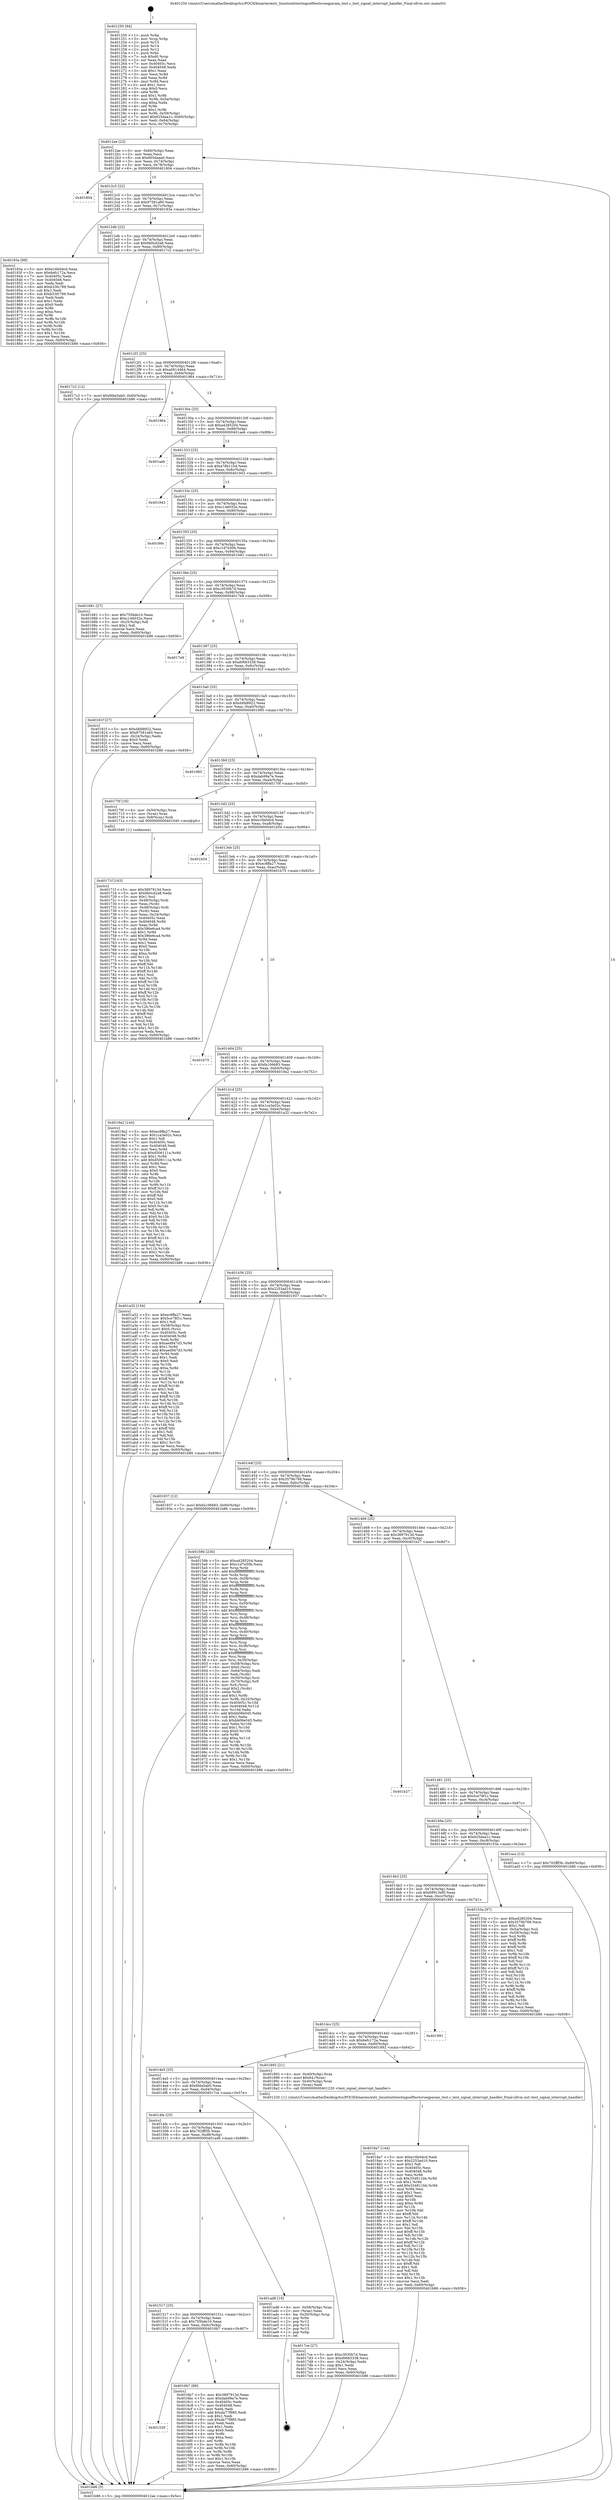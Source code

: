 digraph "0x401250" {
  label = "0x401250 (/mnt/c/Users/mathe/Desktop/tcc/POCII/binaries/extr_linuxtoolstestingselftestsrseqparam_test.c_test_signal_interrupt_handler_Final-ollvm.out::main(0))"
  labelloc = "t"
  node[shape=record]

  Entry [label="",width=0.3,height=0.3,shape=circle,fillcolor=black,style=filled]
  "0x4012ae" [label="{
     0x4012ae [23]\l
     | [instrs]\l
     &nbsp;&nbsp;0x4012ae \<+3\>: mov -0x60(%rbp),%eax\l
     &nbsp;&nbsp;0x4012b1 \<+2\>: mov %eax,%ecx\l
     &nbsp;&nbsp;0x4012b3 \<+6\>: sub $0x805daaa0,%ecx\l
     &nbsp;&nbsp;0x4012b9 \<+3\>: mov %eax,-0x74(%rbp)\l
     &nbsp;&nbsp;0x4012bc \<+3\>: mov %ecx,-0x78(%rbp)\l
     &nbsp;&nbsp;0x4012bf \<+6\>: je 0000000000401804 \<main+0x5b4\>\l
  }"]
  "0x401804" [label="{
     0x401804\l
  }", style=dashed]
  "0x4012c5" [label="{
     0x4012c5 [22]\l
     | [instrs]\l
     &nbsp;&nbsp;0x4012c5 \<+5\>: jmp 00000000004012ca \<main+0x7a\>\l
     &nbsp;&nbsp;0x4012ca \<+3\>: mov -0x74(%rbp),%eax\l
     &nbsp;&nbsp;0x4012cd \<+5\>: sub $0x97581a60,%eax\l
     &nbsp;&nbsp;0x4012d2 \<+3\>: mov %eax,-0x7c(%rbp)\l
     &nbsp;&nbsp;0x4012d5 \<+6\>: je 000000000040183a \<main+0x5ea\>\l
  }"]
  Exit [label="",width=0.3,height=0.3,shape=circle,fillcolor=black,style=filled,peripheries=2]
  "0x40183a" [label="{
     0x40183a [88]\l
     | [instrs]\l
     &nbsp;&nbsp;0x40183a \<+5\>: mov $0xe16b0dcd,%eax\l
     &nbsp;&nbsp;0x40183f \<+5\>: mov $0x6efc172a,%ecx\l
     &nbsp;&nbsp;0x401844 \<+7\>: mov 0x40405c,%edx\l
     &nbsp;&nbsp;0x40184b \<+7\>: mov 0x404048,%esi\l
     &nbsp;&nbsp;0x401852 \<+2\>: mov %edx,%edi\l
     &nbsp;&nbsp;0x401854 \<+6\>: add $0xb33fc789,%edi\l
     &nbsp;&nbsp;0x40185a \<+3\>: sub $0x1,%edi\l
     &nbsp;&nbsp;0x40185d \<+6\>: sub $0xb33fc789,%edi\l
     &nbsp;&nbsp;0x401863 \<+3\>: imul %edi,%edx\l
     &nbsp;&nbsp;0x401866 \<+3\>: and $0x1,%edx\l
     &nbsp;&nbsp;0x401869 \<+3\>: cmp $0x0,%edx\l
     &nbsp;&nbsp;0x40186c \<+4\>: sete %r8b\l
     &nbsp;&nbsp;0x401870 \<+3\>: cmp $0xa,%esi\l
     &nbsp;&nbsp;0x401873 \<+4\>: setl %r9b\l
     &nbsp;&nbsp;0x401877 \<+3\>: mov %r8b,%r10b\l
     &nbsp;&nbsp;0x40187a \<+3\>: and %r9b,%r10b\l
     &nbsp;&nbsp;0x40187d \<+3\>: xor %r9b,%r8b\l
     &nbsp;&nbsp;0x401880 \<+3\>: or %r8b,%r10b\l
     &nbsp;&nbsp;0x401883 \<+4\>: test $0x1,%r10b\l
     &nbsp;&nbsp;0x401887 \<+3\>: cmovne %ecx,%eax\l
     &nbsp;&nbsp;0x40188a \<+3\>: mov %eax,-0x60(%rbp)\l
     &nbsp;&nbsp;0x40188d \<+5\>: jmp 0000000000401b86 \<main+0x936\>\l
  }"]
  "0x4012db" [label="{
     0x4012db [22]\l
     | [instrs]\l
     &nbsp;&nbsp;0x4012db \<+5\>: jmp 00000000004012e0 \<main+0x90\>\l
     &nbsp;&nbsp;0x4012e0 \<+3\>: mov -0x74(%rbp),%eax\l
     &nbsp;&nbsp;0x4012e3 \<+5\>: sub $0x9b0cd2a8,%eax\l
     &nbsp;&nbsp;0x4012e8 \<+3\>: mov %eax,-0x80(%rbp)\l
     &nbsp;&nbsp;0x4012eb \<+6\>: je 00000000004017c2 \<main+0x572\>\l
  }"]
  "0x4018a7" [label="{
     0x4018a7 [144]\l
     | [instrs]\l
     &nbsp;&nbsp;0x4018a7 \<+5\>: mov $0xe16b0dcd,%edi\l
     &nbsp;&nbsp;0x4018ac \<+5\>: mov $0x2253ad10,%ecx\l
     &nbsp;&nbsp;0x4018b1 \<+2\>: mov $0x1,%dl\l
     &nbsp;&nbsp;0x4018b3 \<+7\>: mov 0x40405c,%esi\l
     &nbsp;&nbsp;0x4018ba \<+8\>: mov 0x404048,%r8d\l
     &nbsp;&nbsp;0x4018c2 \<+3\>: mov %esi,%r9d\l
     &nbsp;&nbsp;0x4018c5 \<+7\>: sub $0x334811bb,%r9d\l
     &nbsp;&nbsp;0x4018cc \<+4\>: sub $0x1,%r9d\l
     &nbsp;&nbsp;0x4018d0 \<+7\>: add $0x334811bb,%r9d\l
     &nbsp;&nbsp;0x4018d7 \<+4\>: imul %r9d,%esi\l
     &nbsp;&nbsp;0x4018db \<+3\>: and $0x1,%esi\l
     &nbsp;&nbsp;0x4018de \<+3\>: cmp $0x0,%esi\l
     &nbsp;&nbsp;0x4018e1 \<+4\>: sete %r10b\l
     &nbsp;&nbsp;0x4018e5 \<+4\>: cmp $0xa,%r8d\l
     &nbsp;&nbsp;0x4018e9 \<+4\>: setl %r11b\l
     &nbsp;&nbsp;0x4018ed \<+3\>: mov %r10b,%bl\l
     &nbsp;&nbsp;0x4018f0 \<+3\>: xor $0xff,%bl\l
     &nbsp;&nbsp;0x4018f3 \<+3\>: mov %r11b,%r14b\l
     &nbsp;&nbsp;0x4018f6 \<+4\>: xor $0xff,%r14b\l
     &nbsp;&nbsp;0x4018fa \<+3\>: xor $0x1,%dl\l
     &nbsp;&nbsp;0x4018fd \<+3\>: mov %bl,%r15b\l
     &nbsp;&nbsp;0x401900 \<+4\>: and $0xff,%r15b\l
     &nbsp;&nbsp;0x401904 \<+3\>: and %dl,%r10b\l
     &nbsp;&nbsp;0x401907 \<+3\>: mov %r14b,%r12b\l
     &nbsp;&nbsp;0x40190a \<+4\>: and $0xff,%r12b\l
     &nbsp;&nbsp;0x40190e \<+3\>: and %dl,%r11b\l
     &nbsp;&nbsp;0x401911 \<+3\>: or %r10b,%r15b\l
     &nbsp;&nbsp;0x401914 \<+3\>: or %r11b,%r12b\l
     &nbsp;&nbsp;0x401917 \<+3\>: xor %r12b,%r15b\l
     &nbsp;&nbsp;0x40191a \<+3\>: or %r14b,%bl\l
     &nbsp;&nbsp;0x40191d \<+3\>: xor $0xff,%bl\l
     &nbsp;&nbsp;0x401920 \<+3\>: or $0x1,%dl\l
     &nbsp;&nbsp;0x401923 \<+2\>: and %dl,%bl\l
     &nbsp;&nbsp;0x401925 \<+3\>: or %bl,%r15b\l
     &nbsp;&nbsp;0x401928 \<+4\>: test $0x1,%r15b\l
     &nbsp;&nbsp;0x40192c \<+3\>: cmovne %ecx,%edi\l
     &nbsp;&nbsp;0x40192f \<+3\>: mov %edi,-0x60(%rbp)\l
     &nbsp;&nbsp;0x401932 \<+5\>: jmp 0000000000401b86 \<main+0x936\>\l
  }"]
  "0x4017c2" [label="{
     0x4017c2 [12]\l
     | [instrs]\l
     &nbsp;&nbsp;0x4017c2 \<+7\>: movl $0x6fda5ab0,-0x60(%rbp)\l
     &nbsp;&nbsp;0x4017c9 \<+5\>: jmp 0000000000401b86 \<main+0x936\>\l
  }"]
  "0x4012f1" [label="{
     0x4012f1 [25]\l
     | [instrs]\l
     &nbsp;&nbsp;0x4012f1 \<+5\>: jmp 00000000004012f6 \<main+0xa6\>\l
     &nbsp;&nbsp;0x4012f6 \<+3\>: mov -0x74(%rbp),%eax\l
     &nbsp;&nbsp;0x4012f9 \<+5\>: sub $0xa0614464,%eax\l
     &nbsp;&nbsp;0x4012fe \<+6\>: mov %eax,-0x84(%rbp)\l
     &nbsp;&nbsp;0x401304 \<+6\>: je 0000000000401964 \<main+0x714\>\l
  }"]
  "0x40171f" [label="{
     0x40171f [163]\l
     | [instrs]\l
     &nbsp;&nbsp;0x40171f \<+5\>: mov $0x3897913d,%ecx\l
     &nbsp;&nbsp;0x401724 \<+5\>: mov $0x9b0cd2a8,%edx\l
     &nbsp;&nbsp;0x401729 \<+3\>: mov $0x1,%sil\l
     &nbsp;&nbsp;0x40172c \<+4\>: mov -0x48(%rbp),%rdi\l
     &nbsp;&nbsp;0x401730 \<+2\>: mov %eax,(%rdi)\l
     &nbsp;&nbsp;0x401732 \<+4\>: mov -0x48(%rbp),%rdi\l
     &nbsp;&nbsp;0x401736 \<+2\>: mov (%rdi),%eax\l
     &nbsp;&nbsp;0x401738 \<+3\>: mov %eax,-0x24(%rbp)\l
     &nbsp;&nbsp;0x40173b \<+7\>: mov 0x40405c,%eax\l
     &nbsp;&nbsp;0x401742 \<+8\>: mov 0x404048,%r8d\l
     &nbsp;&nbsp;0x40174a \<+3\>: mov %eax,%r9d\l
     &nbsp;&nbsp;0x40174d \<+7\>: sub $0x386e6ca4,%r9d\l
     &nbsp;&nbsp;0x401754 \<+4\>: sub $0x1,%r9d\l
     &nbsp;&nbsp;0x401758 \<+7\>: add $0x386e6ca4,%r9d\l
     &nbsp;&nbsp;0x40175f \<+4\>: imul %r9d,%eax\l
     &nbsp;&nbsp;0x401763 \<+3\>: and $0x1,%eax\l
     &nbsp;&nbsp;0x401766 \<+3\>: cmp $0x0,%eax\l
     &nbsp;&nbsp;0x401769 \<+4\>: sete %r10b\l
     &nbsp;&nbsp;0x40176d \<+4\>: cmp $0xa,%r8d\l
     &nbsp;&nbsp;0x401771 \<+4\>: setl %r11b\l
     &nbsp;&nbsp;0x401775 \<+3\>: mov %r10b,%bl\l
     &nbsp;&nbsp;0x401778 \<+3\>: xor $0xff,%bl\l
     &nbsp;&nbsp;0x40177b \<+3\>: mov %r11b,%r14b\l
     &nbsp;&nbsp;0x40177e \<+4\>: xor $0xff,%r14b\l
     &nbsp;&nbsp;0x401782 \<+4\>: xor $0x1,%sil\l
     &nbsp;&nbsp;0x401786 \<+3\>: mov %bl,%r15b\l
     &nbsp;&nbsp;0x401789 \<+4\>: and $0xff,%r15b\l
     &nbsp;&nbsp;0x40178d \<+3\>: and %sil,%r10b\l
     &nbsp;&nbsp;0x401790 \<+3\>: mov %r14b,%r12b\l
     &nbsp;&nbsp;0x401793 \<+4\>: and $0xff,%r12b\l
     &nbsp;&nbsp;0x401797 \<+3\>: and %sil,%r11b\l
     &nbsp;&nbsp;0x40179a \<+3\>: or %r10b,%r15b\l
     &nbsp;&nbsp;0x40179d \<+3\>: or %r11b,%r12b\l
     &nbsp;&nbsp;0x4017a0 \<+3\>: xor %r12b,%r15b\l
     &nbsp;&nbsp;0x4017a3 \<+3\>: or %r14b,%bl\l
     &nbsp;&nbsp;0x4017a6 \<+3\>: xor $0xff,%bl\l
     &nbsp;&nbsp;0x4017a9 \<+4\>: or $0x1,%sil\l
     &nbsp;&nbsp;0x4017ad \<+3\>: and %sil,%bl\l
     &nbsp;&nbsp;0x4017b0 \<+3\>: or %bl,%r15b\l
     &nbsp;&nbsp;0x4017b3 \<+4\>: test $0x1,%r15b\l
     &nbsp;&nbsp;0x4017b7 \<+3\>: cmovne %edx,%ecx\l
     &nbsp;&nbsp;0x4017ba \<+3\>: mov %ecx,-0x60(%rbp)\l
     &nbsp;&nbsp;0x4017bd \<+5\>: jmp 0000000000401b86 \<main+0x936\>\l
  }"]
  "0x401964" [label="{
     0x401964\l
  }", style=dashed]
  "0x40130a" [label="{
     0x40130a [25]\l
     | [instrs]\l
     &nbsp;&nbsp;0x40130a \<+5\>: jmp 000000000040130f \<main+0xbf\>\l
     &nbsp;&nbsp;0x40130f \<+3\>: mov -0x74(%rbp),%eax\l
     &nbsp;&nbsp;0x401312 \<+5\>: sub $0xa4285204,%eax\l
     &nbsp;&nbsp;0x401317 \<+6\>: mov %eax,-0x88(%rbp)\l
     &nbsp;&nbsp;0x40131d \<+6\>: je 0000000000401aeb \<main+0x89b\>\l
  }"]
  "0x401530" [label="{
     0x401530\l
  }", style=dashed]
  "0x401aeb" [label="{
     0x401aeb\l
  }", style=dashed]
  "0x401323" [label="{
     0x401323 [25]\l
     | [instrs]\l
     &nbsp;&nbsp;0x401323 \<+5\>: jmp 0000000000401328 \<main+0xd8\>\l
     &nbsp;&nbsp;0x401328 \<+3\>: mov -0x74(%rbp),%eax\l
     &nbsp;&nbsp;0x40132b \<+5\>: sub $0xa78b11b4,%eax\l
     &nbsp;&nbsp;0x401330 \<+6\>: mov %eax,-0x8c(%rbp)\l
     &nbsp;&nbsp;0x401336 \<+6\>: je 0000000000401943 \<main+0x6f3\>\l
  }"]
  "0x4016b7" [label="{
     0x4016b7 [88]\l
     | [instrs]\l
     &nbsp;&nbsp;0x4016b7 \<+5\>: mov $0x3897913d,%eax\l
     &nbsp;&nbsp;0x4016bc \<+5\>: mov $0xdab99a7e,%ecx\l
     &nbsp;&nbsp;0x4016c1 \<+7\>: mov 0x40405c,%edx\l
     &nbsp;&nbsp;0x4016c8 \<+7\>: mov 0x404048,%esi\l
     &nbsp;&nbsp;0x4016cf \<+2\>: mov %edx,%edi\l
     &nbsp;&nbsp;0x4016d1 \<+6\>: add $0xda77f985,%edi\l
     &nbsp;&nbsp;0x4016d7 \<+3\>: sub $0x1,%edi\l
     &nbsp;&nbsp;0x4016da \<+6\>: sub $0xda77f985,%edi\l
     &nbsp;&nbsp;0x4016e0 \<+3\>: imul %edi,%edx\l
     &nbsp;&nbsp;0x4016e3 \<+3\>: and $0x1,%edx\l
     &nbsp;&nbsp;0x4016e6 \<+3\>: cmp $0x0,%edx\l
     &nbsp;&nbsp;0x4016e9 \<+4\>: sete %r8b\l
     &nbsp;&nbsp;0x4016ed \<+3\>: cmp $0xa,%esi\l
     &nbsp;&nbsp;0x4016f0 \<+4\>: setl %r9b\l
     &nbsp;&nbsp;0x4016f4 \<+3\>: mov %r8b,%r10b\l
     &nbsp;&nbsp;0x4016f7 \<+3\>: and %r9b,%r10b\l
     &nbsp;&nbsp;0x4016fa \<+3\>: xor %r9b,%r8b\l
     &nbsp;&nbsp;0x4016fd \<+3\>: or %r8b,%r10b\l
     &nbsp;&nbsp;0x401700 \<+4\>: test $0x1,%r10b\l
     &nbsp;&nbsp;0x401704 \<+3\>: cmovne %ecx,%eax\l
     &nbsp;&nbsp;0x401707 \<+3\>: mov %eax,-0x60(%rbp)\l
     &nbsp;&nbsp;0x40170a \<+5\>: jmp 0000000000401b86 \<main+0x936\>\l
  }"]
  "0x401943" [label="{
     0x401943\l
  }", style=dashed]
  "0x40133c" [label="{
     0x40133c [25]\l
     | [instrs]\l
     &nbsp;&nbsp;0x40133c \<+5\>: jmp 0000000000401341 \<main+0xf1\>\l
     &nbsp;&nbsp;0x401341 \<+3\>: mov -0x74(%rbp),%eax\l
     &nbsp;&nbsp;0x401344 \<+5\>: sub $0xc146032e,%eax\l
     &nbsp;&nbsp;0x401349 \<+6\>: mov %eax,-0x90(%rbp)\l
     &nbsp;&nbsp;0x40134f \<+6\>: je 000000000040169c \<main+0x44c\>\l
  }"]
  "0x401517" [label="{
     0x401517 [25]\l
     | [instrs]\l
     &nbsp;&nbsp;0x401517 \<+5\>: jmp 000000000040151c \<main+0x2cc\>\l
     &nbsp;&nbsp;0x40151c \<+3\>: mov -0x74(%rbp),%eax\l
     &nbsp;&nbsp;0x40151f \<+5\>: sub $0x755bde10,%eax\l
     &nbsp;&nbsp;0x401524 \<+6\>: mov %eax,-0xdc(%rbp)\l
     &nbsp;&nbsp;0x40152a \<+6\>: je 00000000004016b7 \<main+0x467\>\l
  }"]
  "0x40169c" [label="{
     0x40169c\l
  }", style=dashed]
  "0x401355" [label="{
     0x401355 [25]\l
     | [instrs]\l
     &nbsp;&nbsp;0x401355 \<+5\>: jmp 000000000040135a \<main+0x10a\>\l
     &nbsp;&nbsp;0x40135a \<+3\>: mov -0x74(%rbp),%eax\l
     &nbsp;&nbsp;0x40135d \<+5\>: sub $0xc1d7e50b,%eax\l
     &nbsp;&nbsp;0x401362 \<+6\>: mov %eax,-0x94(%rbp)\l
     &nbsp;&nbsp;0x401368 \<+6\>: je 0000000000401681 \<main+0x431\>\l
  }"]
  "0x401ad8" [label="{
     0x401ad8 [19]\l
     | [instrs]\l
     &nbsp;&nbsp;0x401ad8 \<+4\>: mov -0x58(%rbp),%rax\l
     &nbsp;&nbsp;0x401adc \<+2\>: mov (%rax),%eax\l
     &nbsp;&nbsp;0x401ade \<+4\>: lea -0x20(%rbp),%rsp\l
     &nbsp;&nbsp;0x401ae2 \<+1\>: pop %rbx\l
     &nbsp;&nbsp;0x401ae3 \<+2\>: pop %r12\l
     &nbsp;&nbsp;0x401ae5 \<+2\>: pop %r14\l
     &nbsp;&nbsp;0x401ae7 \<+2\>: pop %r15\l
     &nbsp;&nbsp;0x401ae9 \<+1\>: pop %rbp\l
     &nbsp;&nbsp;0x401aea \<+1\>: ret\l
  }"]
  "0x401681" [label="{
     0x401681 [27]\l
     | [instrs]\l
     &nbsp;&nbsp;0x401681 \<+5\>: mov $0x755bde10,%eax\l
     &nbsp;&nbsp;0x401686 \<+5\>: mov $0xc146032e,%ecx\l
     &nbsp;&nbsp;0x40168b \<+3\>: mov -0x25(%rbp),%dl\l
     &nbsp;&nbsp;0x40168e \<+3\>: test $0x1,%dl\l
     &nbsp;&nbsp;0x401691 \<+3\>: cmovne %ecx,%eax\l
     &nbsp;&nbsp;0x401694 \<+3\>: mov %eax,-0x60(%rbp)\l
     &nbsp;&nbsp;0x401697 \<+5\>: jmp 0000000000401b86 \<main+0x936\>\l
  }"]
  "0x40136e" [label="{
     0x40136e [25]\l
     | [instrs]\l
     &nbsp;&nbsp;0x40136e \<+5\>: jmp 0000000000401373 \<main+0x123\>\l
     &nbsp;&nbsp;0x401373 \<+3\>: mov -0x74(%rbp),%eax\l
     &nbsp;&nbsp;0x401376 \<+5\>: sub $0xc3030b7d,%eax\l
     &nbsp;&nbsp;0x40137b \<+6\>: mov %eax,-0x98(%rbp)\l
     &nbsp;&nbsp;0x401381 \<+6\>: je 00000000004017e9 \<main+0x599\>\l
  }"]
  "0x4014fe" [label="{
     0x4014fe [25]\l
     | [instrs]\l
     &nbsp;&nbsp;0x4014fe \<+5\>: jmp 0000000000401503 \<main+0x2b3\>\l
     &nbsp;&nbsp;0x401503 \<+3\>: mov -0x74(%rbp),%eax\l
     &nbsp;&nbsp;0x401506 \<+5\>: sub $0x702fff3b,%eax\l
     &nbsp;&nbsp;0x40150b \<+6\>: mov %eax,-0xd8(%rbp)\l
     &nbsp;&nbsp;0x401511 \<+6\>: je 0000000000401ad8 \<main+0x888\>\l
  }"]
  "0x4017e9" [label="{
     0x4017e9\l
  }", style=dashed]
  "0x401387" [label="{
     0x401387 [25]\l
     | [instrs]\l
     &nbsp;&nbsp;0x401387 \<+5\>: jmp 000000000040138c \<main+0x13c\>\l
     &nbsp;&nbsp;0x40138c \<+3\>: mov -0x74(%rbp),%eax\l
     &nbsp;&nbsp;0x40138f \<+5\>: sub $0xd0683338,%eax\l
     &nbsp;&nbsp;0x401394 \<+6\>: mov %eax,-0x9c(%rbp)\l
     &nbsp;&nbsp;0x40139a \<+6\>: je 000000000040181f \<main+0x5cf\>\l
  }"]
  "0x4017ce" [label="{
     0x4017ce [27]\l
     | [instrs]\l
     &nbsp;&nbsp;0x4017ce \<+5\>: mov $0xc3030b7d,%eax\l
     &nbsp;&nbsp;0x4017d3 \<+5\>: mov $0xd0683338,%ecx\l
     &nbsp;&nbsp;0x4017d8 \<+3\>: mov -0x24(%rbp),%edx\l
     &nbsp;&nbsp;0x4017db \<+3\>: cmp $0x1,%edx\l
     &nbsp;&nbsp;0x4017de \<+3\>: cmovl %ecx,%eax\l
     &nbsp;&nbsp;0x4017e1 \<+3\>: mov %eax,-0x60(%rbp)\l
     &nbsp;&nbsp;0x4017e4 \<+5\>: jmp 0000000000401b86 \<main+0x936\>\l
  }"]
  "0x40181f" [label="{
     0x40181f [27]\l
     | [instrs]\l
     &nbsp;&nbsp;0x40181f \<+5\>: mov $0xd4fd8922,%eax\l
     &nbsp;&nbsp;0x401824 \<+5\>: mov $0x97581a60,%ecx\l
     &nbsp;&nbsp;0x401829 \<+3\>: mov -0x24(%rbp),%edx\l
     &nbsp;&nbsp;0x40182c \<+3\>: cmp $0x0,%edx\l
     &nbsp;&nbsp;0x40182f \<+3\>: cmove %ecx,%eax\l
     &nbsp;&nbsp;0x401832 \<+3\>: mov %eax,-0x60(%rbp)\l
     &nbsp;&nbsp;0x401835 \<+5\>: jmp 0000000000401b86 \<main+0x936\>\l
  }"]
  "0x4013a0" [label="{
     0x4013a0 [25]\l
     | [instrs]\l
     &nbsp;&nbsp;0x4013a0 \<+5\>: jmp 00000000004013a5 \<main+0x155\>\l
     &nbsp;&nbsp;0x4013a5 \<+3\>: mov -0x74(%rbp),%eax\l
     &nbsp;&nbsp;0x4013a8 \<+5\>: sub $0xd4fd8922,%eax\l
     &nbsp;&nbsp;0x4013ad \<+6\>: mov %eax,-0xa0(%rbp)\l
     &nbsp;&nbsp;0x4013b3 \<+6\>: je 0000000000401985 \<main+0x735\>\l
  }"]
  "0x4014e5" [label="{
     0x4014e5 [25]\l
     | [instrs]\l
     &nbsp;&nbsp;0x4014e5 \<+5\>: jmp 00000000004014ea \<main+0x29a\>\l
     &nbsp;&nbsp;0x4014ea \<+3\>: mov -0x74(%rbp),%eax\l
     &nbsp;&nbsp;0x4014ed \<+5\>: sub $0x6fda5ab0,%eax\l
     &nbsp;&nbsp;0x4014f2 \<+6\>: mov %eax,-0xd4(%rbp)\l
     &nbsp;&nbsp;0x4014f8 \<+6\>: je 00000000004017ce \<main+0x57e\>\l
  }"]
  "0x401985" [label="{
     0x401985\l
  }", style=dashed]
  "0x4013b9" [label="{
     0x4013b9 [25]\l
     | [instrs]\l
     &nbsp;&nbsp;0x4013b9 \<+5\>: jmp 00000000004013be \<main+0x16e\>\l
     &nbsp;&nbsp;0x4013be \<+3\>: mov -0x74(%rbp),%eax\l
     &nbsp;&nbsp;0x4013c1 \<+5\>: sub $0xdab99a7e,%eax\l
     &nbsp;&nbsp;0x4013c6 \<+6\>: mov %eax,-0xa4(%rbp)\l
     &nbsp;&nbsp;0x4013cc \<+6\>: je 000000000040170f \<main+0x4bf\>\l
  }"]
  "0x401892" [label="{
     0x401892 [21]\l
     | [instrs]\l
     &nbsp;&nbsp;0x401892 \<+4\>: mov -0x40(%rbp),%rax\l
     &nbsp;&nbsp;0x401896 \<+6\>: movl $0x64,(%rax)\l
     &nbsp;&nbsp;0x40189c \<+4\>: mov -0x40(%rbp),%rax\l
     &nbsp;&nbsp;0x4018a0 \<+2\>: mov (%rax),%edi\l
     &nbsp;&nbsp;0x4018a2 \<+5\>: call 0000000000401220 \<test_signal_interrupt_handler\>\l
     | [calls]\l
     &nbsp;&nbsp;0x401220 \{1\} (/mnt/c/Users/mathe/Desktop/tcc/POCII/binaries/extr_linuxtoolstestingselftestsrseqparam_test.c_test_signal_interrupt_handler_Final-ollvm.out::test_signal_interrupt_handler)\l
  }"]
  "0x40170f" [label="{
     0x40170f [16]\l
     | [instrs]\l
     &nbsp;&nbsp;0x40170f \<+4\>: mov -0x50(%rbp),%rax\l
     &nbsp;&nbsp;0x401713 \<+3\>: mov (%rax),%rax\l
     &nbsp;&nbsp;0x401716 \<+4\>: mov 0x8(%rax),%rdi\l
     &nbsp;&nbsp;0x40171a \<+5\>: call 0000000000401040 \<atoi@plt\>\l
     | [calls]\l
     &nbsp;&nbsp;0x401040 \{1\} (unknown)\l
  }"]
  "0x4013d2" [label="{
     0x4013d2 [25]\l
     | [instrs]\l
     &nbsp;&nbsp;0x4013d2 \<+5\>: jmp 00000000004013d7 \<main+0x187\>\l
     &nbsp;&nbsp;0x4013d7 \<+3\>: mov -0x74(%rbp),%eax\l
     &nbsp;&nbsp;0x4013da \<+5\>: sub $0xe16b0dcd,%eax\l
     &nbsp;&nbsp;0x4013df \<+6\>: mov %eax,-0xa8(%rbp)\l
     &nbsp;&nbsp;0x4013e5 \<+6\>: je 0000000000401b54 \<main+0x904\>\l
  }"]
  "0x4014cc" [label="{
     0x4014cc [25]\l
     | [instrs]\l
     &nbsp;&nbsp;0x4014cc \<+5\>: jmp 00000000004014d1 \<main+0x281\>\l
     &nbsp;&nbsp;0x4014d1 \<+3\>: mov -0x74(%rbp),%eax\l
     &nbsp;&nbsp;0x4014d4 \<+5\>: sub $0x6efc172a,%eax\l
     &nbsp;&nbsp;0x4014d9 \<+6\>: mov %eax,-0xd0(%rbp)\l
     &nbsp;&nbsp;0x4014df \<+6\>: je 0000000000401892 \<main+0x642\>\l
  }"]
  "0x401b54" [label="{
     0x401b54\l
  }", style=dashed]
  "0x4013eb" [label="{
     0x4013eb [25]\l
     | [instrs]\l
     &nbsp;&nbsp;0x4013eb \<+5\>: jmp 00000000004013f0 \<main+0x1a0\>\l
     &nbsp;&nbsp;0x4013f0 \<+3\>: mov -0x74(%rbp),%eax\l
     &nbsp;&nbsp;0x4013f3 \<+5\>: sub $0xec8ffa27,%eax\l
     &nbsp;&nbsp;0x4013f8 \<+6\>: mov %eax,-0xac(%rbp)\l
     &nbsp;&nbsp;0x4013fe \<+6\>: je 0000000000401b75 \<main+0x925\>\l
  }"]
  "0x401991" [label="{
     0x401991\l
  }", style=dashed]
  "0x401b75" [label="{
     0x401b75\l
  }", style=dashed]
  "0x401404" [label="{
     0x401404 [25]\l
     | [instrs]\l
     &nbsp;&nbsp;0x401404 \<+5\>: jmp 0000000000401409 \<main+0x1b9\>\l
     &nbsp;&nbsp;0x401409 \<+3\>: mov -0x74(%rbp),%eax\l
     &nbsp;&nbsp;0x40140c \<+5\>: sub $0xfa106683,%eax\l
     &nbsp;&nbsp;0x401411 \<+6\>: mov %eax,-0xb0(%rbp)\l
     &nbsp;&nbsp;0x401417 \<+6\>: je 00000000004019a2 \<main+0x752\>\l
  }"]
  "0x401250" [label="{
     0x401250 [94]\l
     | [instrs]\l
     &nbsp;&nbsp;0x401250 \<+1\>: push %rbp\l
     &nbsp;&nbsp;0x401251 \<+3\>: mov %rsp,%rbp\l
     &nbsp;&nbsp;0x401254 \<+2\>: push %r15\l
     &nbsp;&nbsp;0x401256 \<+2\>: push %r14\l
     &nbsp;&nbsp;0x401258 \<+2\>: push %r12\l
     &nbsp;&nbsp;0x40125a \<+1\>: push %rbx\l
     &nbsp;&nbsp;0x40125b \<+7\>: sub $0xd0,%rsp\l
     &nbsp;&nbsp;0x401262 \<+2\>: xor %eax,%eax\l
     &nbsp;&nbsp;0x401264 \<+7\>: mov 0x40405c,%ecx\l
     &nbsp;&nbsp;0x40126b \<+7\>: mov 0x404048,%edx\l
     &nbsp;&nbsp;0x401272 \<+3\>: sub $0x1,%eax\l
     &nbsp;&nbsp;0x401275 \<+3\>: mov %ecx,%r8d\l
     &nbsp;&nbsp;0x401278 \<+3\>: add %eax,%r8d\l
     &nbsp;&nbsp;0x40127b \<+4\>: imul %r8d,%ecx\l
     &nbsp;&nbsp;0x40127f \<+3\>: and $0x1,%ecx\l
     &nbsp;&nbsp;0x401282 \<+3\>: cmp $0x0,%ecx\l
     &nbsp;&nbsp;0x401285 \<+4\>: sete %r9b\l
     &nbsp;&nbsp;0x401289 \<+4\>: and $0x1,%r9b\l
     &nbsp;&nbsp;0x40128d \<+4\>: mov %r9b,-0x5a(%rbp)\l
     &nbsp;&nbsp;0x401291 \<+3\>: cmp $0xa,%edx\l
     &nbsp;&nbsp;0x401294 \<+4\>: setl %r9b\l
     &nbsp;&nbsp;0x401298 \<+4\>: and $0x1,%r9b\l
     &nbsp;&nbsp;0x40129c \<+4\>: mov %r9b,-0x59(%rbp)\l
     &nbsp;&nbsp;0x4012a0 \<+7\>: movl $0x625daa1c,-0x60(%rbp)\l
     &nbsp;&nbsp;0x4012a7 \<+3\>: mov %edi,-0x64(%rbp)\l
     &nbsp;&nbsp;0x4012aa \<+4\>: mov %rsi,-0x70(%rbp)\l
  }"]
  "0x4019a2" [label="{
     0x4019a2 [144]\l
     | [instrs]\l
     &nbsp;&nbsp;0x4019a2 \<+5\>: mov $0xec8ffa27,%eax\l
     &nbsp;&nbsp;0x4019a7 \<+5\>: mov $0x1ca3e02c,%ecx\l
     &nbsp;&nbsp;0x4019ac \<+2\>: mov $0x1,%dl\l
     &nbsp;&nbsp;0x4019ae \<+7\>: mov 0x40405c,%esi\l
     &nbsp;&nbsp;0x4019b5 \<+7\>: mov 0x404048,%edi\l
     &nbsp;&nbsp;0x4019bc \<+3\>: mov %esi,%r8d\l
     &nbsp;&nbsp;0x4019bf \<+7\>: sub $0xd506111a,%r8d\l
     &nbsp;&nbsp;0x4019c6 \<+4\>: sub $0x1,%r8d\l
     &nbsp;&nbsp;0x4019ca \<+7\>: add $0xd506111a,%r8d\l
     &nbsp;&nbsp;0x4019d1 \<+4\>: imul %r8d,%esi\l
     &nbsp;&nbsp;0x4019d5 \<+3\>: and $0x1,%esi\l
     &nbsp;&nbsp;0x4019d8 \<+3\>: cmp $0x0,%esi\l
     &nbsp;&nbsp;0x4019db \<+4\>: sete %r9b\l
     &nbsp;&nbsp;0x4019df \<+3\>: cmp $0xa,%edi\l
     &nbsp;&nbsp;0x4019e2 \<+4\>: setl %r10b\l
     &nbsp;&nbsp;0x4019e6 \<+3\>: mov %r9b,%r11b\l
     &nbsp;&nbsp;0x4019e9 \<+4\>: xor $0xff,%r11b\l
     &nbsp;&nbsp;0x4019ed \<+3\>: mov %r10b,%bl\l
     &nbsp;&nbsp;0x4019f0 \<+3\>: xor $0xff,%bl\l
     &nbsp;&nbsp;0x4019f3 \<+3\>: xor $0x0,%dl\l
     &nbsp;&nbsp;0x4019f6 \<+3\>: mov %r11b,%r14b\l
     &nbsp;&nbsp;0x4019f9 \<+4\>: and $0x0,%r14b\l
     &nbsp;&nbsp;0x4019fd \<+3\>: and %dl,%r9b\l
     &nbsp;&nbsp;0x401a00 \<+3\>: mov %bl,%r15b\l
     &nbsp;&nbsp;0x401a03 \<+4\>: and $0x0,%r15b\l
     &nbsp;&nbsp;0x401a07 \<+3\>: and %dl,%r10b\l
     &nbsp;&nbsp;0x401a0a \<+3\>: or %r9b,%r14b\l
     &nbsp;&nbsp;0x401a0d \<+3\>: or %r10b,%r15b\l
     &nbsp;&nbsp;0x401a10 \<+3\>: xor %r15b,%r14b\l
     &nbsp;&nbsp;0x401a13 \<+3\>: or %bl,%r11b\l
     &nbsp;&nbsp;0x401a16 \<+4\>: xor $0xff,%r11b\l
     &nbsp;&nbsp;0x401a1a \<+3\>: or $0x0,%dl\l
     &nbsp;&nbsp;0x401a1d \<+3\>: and %dl,%r11b\l
     &nbsp;&nbsp;0x401a20 \<+3\>: or %r11b,%r14b\l
     &nbsp;&nbsp;0x401a23 \<+4\>: test $0x1,%r14b\l
     &nbsp;&nbsp;0x401a27 \<+3\>: cmovne %ecx,%eax\l
     &nbsp;&nbsp;0x401a2a \<+3\>: mov %eax,-0x60(%rbp)\l
     &nbsp;&nbsp;0x401a2d \<+5\>: jmp 0000000000401b86 \<main+0x936\>\l
  }"]
  "0x40141d" [label="{
     0x40141d [25]\l
     | [instrs]\l
     &nbsp;&nbsp;0x40141d \<+5\>: jmp 0000000000401422 \<main+0x1d2\>\l
     &nbsp;&nbsp;0x401422 \<+3\>: mov -0x74(%rbp),%eax\l
     &nbsp;&nbsp;0x401425 \<+5\>: sub $0x1ca3e02c,%eax\l
     &nbsp;&nbsp;0x40142a \<+6\>: mov %eax,-0xb4(%rbp)\l
     &nbsp;&nbsp;0x401430 \<+6\>: je 0000000000401a32 \<main+0x7e2\>\l
  }"]
  "0x401b86" [label="{
     0x401b86 [5]\l
     | [instrs]\l
     &nbsp;&nbsp;0x401b86 \<+5\>: jmp 00000000004012ae \<main+0x5e\>\l
  }"]
  "0x401a32" [label="{
     0x401a32 [154]\l
     | [instrs]\l
     &nbsp;&nbsp;0x401a32 \<+5\>: mov $0xec8ffa27,%eax\l
     &nbsp;&nbsp;0x401a37 \<+5\>: mov $0x5ce78f1c,%ecx\l
     &nbsp;&nbsp;0x401a3c \<+2\>: mov $0x1,%dl\l
     &nbsp;&nbsp;0x401a3e \<+4\>: mov -0x58(%rbp),%rsi\l
     &nbsp;&nbsp;0x401a42 \<+6\>: movl $0x0,(%rsi)\l
     &nbsp;&nbsp;0x401a48 \<+7\>: mov 0x40405c,%edi\l
     &nbsp;&nbsp;0x401a4f \<+8\>: mov 0x404048,%r8d\l
     &nbsp;&nbsp;0x401a57 \<+3\>: mov %edi,%r9d\l
     &nbsp;&nbsp;0x401a5a \<+7\>: sub $0xaed947d3,%r9d\l
     &nbsp;&nbsp;0x401a61 \<+4\>: sub $0x1,%r9d\l
     &nbsp;&nbsp;0x401a65 \<+7\>: add $0xaed947d3,%r9d\l
     &nbsp;&nbsp;0x401a6c \<+4\>: imul %r9d,%edi\l
     &nbsp;&nbsp;0x401a70 \<+3\>: and $0x1,%edi\l
     &nbsp;&nbsp;0x401a73 \<+3\>: cmp $0x0,%edi\l
     &nbsp;&nbsp;0x401a76 \<+4\>: sete %r10b\l
     &nbsp;&nbsp;0x401a7a \<+4\>: cmp $0xa,%r8d\l
     &nbsp;&nbsp;0x401a7e \<+4\>: setl %r11b\l
     &nbsp;&nbsp;0x401a82 \<+3\>: mov %r10b,%bl\l
     &nbsp;&nbsp;0x401a85 \<+3\>: xor $0xff,%bl\l
     &nbsp;&nbsp;0x401a88 \<+3\>: mov %r11b,%r14b\l
     &nbsp;&nbsp;0x401a8b \<+4\>: xor $0xff,%r14b\l
     &nbsp;&nbsp;0x401a8f \<+3\>: xor $0x1,%dl\l
     &nbsp;&nbsp;0x401a92 \<+3\>: mov %bl,%r15b\l
     &nbsp;&nbsp;0x401a95 \<+4\>: and $0xff,%r15b\l
     &nbsp;&nbsp;0x401a99 \<+3\>: and %dl,%r10b\l
     &nbsp;&nbsp;0x401a9c \<+3\>: mov %r14b,%r12b\l
     &nbsp;&nbsp;0x401a9f \<+4\>: and $0xff,%r12b\l
     &nbsp;&nbsp;0x401aa3 \<+3\>: and %dl,%r11b\l
     &nbsp;&nbsp;0x401aa6 \<+3\>: or %r10b,%r15b\l
     &nbsp;&nbsp;0x401aa9 \<+3\>: or %r11b,%r12b\l
     &nbsp;&nbsp;0x401aac \<+3\>: xor %r12b,%r15b\l
     &nbsp;&nbsp;0x401aaf \<+3\>: or %r14b,%bl\l
     &nbsp;&nbsp;0x401ab2 \<+3\>: xor $0xff,%bl\l
     &nbsp;&nbsp;0x401ab5 \<+3\>: or $0x1,%dl\l
     &nbsp;&nbsp;0x401ab8 \<+2\>: and %dl,%bl\l
     &nbsp;&nbsp;0x401aba \<+3\>: or %bl,%r15b\l
     &nbsp;&nbsp;0x401abd \<+4\>: test $0x1,%r15b\l
     &nbsp;&nbsp;0x401ac1 \<+3\>: cmovne %ecx,%eax\l
     &nbsp;&nbsp;0x401ac4 \<+3\>: mov %eax,-0x60(%rbp)\l
     &nbsp;&nbsp;0x401ac7 \<+5\>: jmp 0000000000401b86 \<main+0x936\>\l
  }"]
  "0x401436" [label="{
     0x401436 [25]\l
     | [instrs]\l
     &nbsp;&nbsp;0x401436 \<+5\>: jmp 000000000040143b \<main+0x1eb\>\l
     &nbsp;&nbsp;0x40143b \<+3\>: mov -0x74(%rbp),%eax\l
     &nbsp;&nbsp;0x40143e \<+5\>: sub $0x2253ad10,%eax\l
     &nbsp;&nbsp;0x401443 \<+6\>: mov %eax,-0xb8(%rbp)\l
     &nbsp;&nbsp;0x401449 \<+6\>: je 0000000000401937 \<main+0x6e7\>\l
  }"]
  "0x4014b3" [label="{
     0x4014b3 [25]\l
     | [instrs]\l
     &nbsp;&nbsp;0x4014b3 \<+5\>: jmp 00000000004014b8 \<main+0x268\>\l
     &nbsp;&nbsp;0x4014b8 \<+3\>: mov -0x74(%rbp),%eax\l
     &nbsp;&nbsp;0x4014bb \<+5\>: sub $0x68913ef0,%eax\l
     &nbsp;&nbsp;0x4014c0 \<+6\>: mov %eax,-0xcc(%rbp)\l
     &nbsp;&nbsp;0x4014c6 \<+6\>: je 0000000000401991 \<main+0x741\>\l
  }"]
  "0x401937" [label="{
     0x401937 [12]\l
     | [instrs]\l
     &nbsp;&nbsp;0x401937 \<+7\>: movl $0xfa106683,-0x60(%rbp)\l
     &nbsp;&nbsp;0x40193e \<+5\>: jmp 0000000000401b86 \<main+0x936\>\l
  }"]
  "0x40144f" [label="{
     0x40144f [25]\l
     | [instrs]\l
     &nbsp;&nbsp;0x40144f \<+5\>: jmp 0000000000401454 \<main+0x204\>\l
     &nbsp;&nbsp;0x401454 \<+3\>: mov -0x74(%rbp),%eax\l
     &nbsp;&nbsp;0x401457 \<+5\>: sub $0x3579b769,%eax\l
     &nbsp;&nbsp;0x40145c \<+6\>: mov %eax,-0xbc(%rbp)\l
     &nbsp;&nbsp;0x401462 \<+6\>: je 000000000040159b \<main+0x34b\>\l
  }"]
  "0x40153a" [label="{
     0x40153a [97]\l
     | [instrs]\l
     &nbsp;&nbsp;0x40153a \<+5\>: mov $0xa4285204,%eax\l
     &nbsp;&nbsp;0x40153f \<+5\>: mov $0x3579b769,%ecx\l
     &nbsp;&nbsp;0x401544 \<+2\>: mov $0x1,%dl\l
     &nbsp;&nbsp;0x401546 \<+4\>: mov -0x5a(%rbp),%sil\l
     &nbsp;&nbsp;0x40154a \<+4\>: mov -0x59(%rbp),%dil\l
     &nbsp;&nbsp;0x40154e \<+3\>: mov %sil,%r8b\l
     &nbsp;&nbsp;0x401551 \<+4\>: xor $0xff,%r8b\l
     &nbsp;&nbsp;0x401555 \<+3\>: mov %dil,%r9b\l
     &nbsp;&nbsp;0x401558 \<+4\>: xor $0xff,%r9b\l
     &nbsp;&nbsp;0x40155c \<+3\>: xor $0x1,%dl\l
     &nbsp;&nbsp;0x40155f \<+3\>: mov %r8b,%r10b\l
     &nbsp;&nbsp;0x401562 \<+4\>: and $0xff,%r10b\l
     &nbsp;&nbsp;0x401566 \<+3\>: and %dl,%sil\l
     &nbsp;&nbsp;0x401569 \<+3\>: mov %r9b,%r11b\l
     &nbsp;&nbsp;0x40156c \<+4\>: and $0xff,%r11b\l
     &nbsp;&nbsp;0x401570 \<+3\>: and %dl,%dil\l
     &nbsp;&nbsp;0x401573 \<+3\>: or %sil,%r10b\l
     &nbsp;&nbsp;0x401576 \<+3\>: or %dil,%r11b\l
     &nbsp;&nbsp;0x401579 \<+3\>: xor %r11b,%r10b\l
     &nbsp;&nbsp;0x40157c \<+3\>: or %r9b,%r8b\l
     &nbsp;&nbsp;0x40157f \<+4\>: xor $0xff,%r8b\l
     &nbsp;&nbsp;0x401583 \<+3\>: or $0x1,%dl\l
     &nbsp;&nbsp;0x401586 \<+3\>: and %dl,%r8b\l
     &nbsp;&nbsp;0x401589 \<+3\>: or %r8b,%r10b\l
     &nbsp;&nbsp;0x40158c \<+4\>: test $0x1,%r10b\l
     &nbsp;&nbsp;0x401590 \<+3\>: cmovne %ecx,%eax\l
     &nbsp;&nbsp;0x401593 \<+3\>: mov %eax,-0x60(%rbp)\l
     &nbsp;&nbsp;0x401596 \<+5\>: jmp 0000000000401b86 \<main+0x936\>\l
  }"]
  "0x40159b" [label="{
     0x40159b [230]\l
     | [instrs]\l
     &nbsp;&nbsp;0x40159b \<+5\>: mov $0xa4285204,%eax\l
     &nbsp;&nbsp;0x4015a0 \<+5\>: mov $0xc1d7e50b,%ecx\l
     &nbsp;&nbsp;0x4015a5 \<+3\>: mov %rsp,%rdx\l
     &nbsp;&nbsp;0x4015a8 \<+4\>: add $0xfffffffffffffff0,%rdx\l
     &nbsp;&nbsp;0x4015ac \<+3\>: mov %rdx,%rsp\l
     &nbsp;&nbsp;0x4015af \<+4\>: mov %rdx,-0x58(%rbp)\l
     &nbsp;&nbsp;0x4015b3 \<+3\>: mov %rsp,%rdx\l
     &nbsp;&nbsp;0x4015b6 \<+4\>: add $0xfffffffffffffff0,%rdx\l
     &nbsp;&nbsp;0x4015ba \<+3\>: mov %rdx,%rsp\l
     &nbsp;&nbsp;0x4015bd \<+3\>: mov %rsp,%rsi\l
     &nbsp;&nbsp;0x4015c0 \<+4\>: add $0xfffffffffffffff0,%rsi\l
     &nbsp;&nbsp;0x4015c4 \<+3\>: mov %rsi,%rsp\l
     &nbsp;&nbsp;0x4015c7 \<+4\>: mov %rsi,-0x50(%rbp)\l
     &nbsp;&nbsp;0x4015cb \<+3\>: mov %rsp,%rsi\l
     &nbsp;&nbsp;0x4015ce \<+4\>: add $0xfffffffffffffff0,%rsi\l
     &nbsp;&nbsp;0x4015d2 \<+3\>: mov %rsi,%rsp\l
     &nbsp;&nbsp;0x4015d5 \<+4\>: mov %rsi,-0x48(%rbp)\l
     &nbsp;&nbsp;0x4015d9 \<+3\>: mov %rsp,%rsi\l
     &nbsp;&nbsp;0x4015dc \<+4\>: add $0xfffffffffffffff0,%rsi\l
     &nbsp;&nbsp;0x4015e0 \<+3\>: mov %rsi,%rsp\l
     &nbsp;&nbsp;0x4015e3 \<+4\>: mov %rsi,-0x40(%rbp)\l
     &nbsp;&nbsp;0x4015e7 \<+3\>: mov %rsp,%rsi\l
     &nbsp;&nbsp;0x4015ea \<+4\>: add $0xfffffffffffffff0,%rsi\l
     &nbsp;&nbsp;0x4015ee \<+3\>: mov %rsi,%rsp\l
     &nbsp;&nbsp;0x4015f1 \<+4\>: mov %rsi,-0x38(%rbp)\l
     &nbsp;&nbsp;0x4015f5 \<+3\>: mov %rsp,%rsi\l
     &nbsp;&nbsp;0x4015f8 \<+4\>: add $0xfffffffffffffff0,%rsi\l
     &nbsp;&nbsp;0x4015fc \<+3\>: mov %rsi,%rsp\l
     &nbsp;&nbsp;0x4015ff \<+4\>: mov %rsi,-0x30(%rbp)\l
     &nbsp;&nbsp;0x401603 \<+4\>: mov -0x58(%rbp),%rsi\l
     &nbsp;&nbsp;0x401607 \<+6\>: movl $0x0,(%rsi)\l
     &nbsp;&nbsp;0x40160d \<+3\>: mov -0x64(%rbp),%edi\l
     &nbsp;&nbsp;0x401610 \<+2\>: mov %edi,(%rdx)\l
     &nbsp;&nbsp;0x401612 \<+4\>: mov -0x50(%rbp),%rsi\l
     &nbsp;&nbsp;0x401616 \<+4\>: mov -0x70(%rbp),%r8\l
     &nbsp;&nbsp;0x40161a \<+3\>: mov %r8,(%rsi)\l
     &nbsp;&nbsp;0x40161d \<+3\>: cmpl $0x2,(%rdx)\l
     &nbsp;&nbsp;0x401620 \<+4\>: setne %r9b\l
     &nbsp;&nbsp;0x401624 \<+4\>: and $0x1,%r9b\l
     &nbsp;&nbsp;0x401628 \<+4\>: mov %r9b,-0x25(%rbp)\l
     &nbsp;&nbsp;0x40162c \<+8\>: mov 0x40405c,%r10d\l
     &nbsp;&nbsp;0x401634 \<+8\>: mov 0x404048,%r11d\l
     &nbsp;&nbsp;0x40163c \<+3\>: mov %r10d,%ebx\l
     &nbsp;&nbsp;0x40163f \<+6\>: add $0xbb08e045,%ebx\l
     &nbsp;&nbsp;0x401645 \<+3\>: sub $0x1,%ebx\l
     &nbsp;&nbsp;0x401648 \<+6\>: sub $0xbb08e045,%ebx\l
     &nbsp;&nbsp;0x40164e \<+4\>: imul %ebx,%r10d\l
     &nbsp;&nbsp;0x401652 \<+4\>: and $0x1,%r10d\l
     &nbsp;&nbsp;0x401656 \<+4\>: cmp $0x0,%r10d\l
     &nbsp;&nbsp;0x40165a \<+4\>: sete %r9b\l
     &nbsp;&nbsp;0x40165e \<+4\>: cmp $0xa,%r11d\l
     &nbsp;&nbsp;0x401662 \<+4\>: setl %r14b\l
     &nbsp;&nbsp;0x401666 \<+3\>: mov %r9b,%r15b\l
     &nbsp;&nbsp;0x401669 \<+3\>: and %r14b,%r15b\l
     &nbsp;&nbsp;0x40166c \<+3\>: xor %r14b,%r9b\l
     &nbsp;&nbsp;0x40166f \<+3\>: or %r9b,%r15b\l
     &nbsp;&nbsp;0x401672 \<+4\>: test $0x1,%r15b\l
     &nbsp;&nbsp;0x401676 \<+3\>: cmovne %ecx,%eax\l
     &nbsp;&nbsp;0x401679 \<+3\>: mov %eax,-0x60(%rbp)\l
     &nbsp;&nbsp;0x40167c \<+5\>: jmp 0000000000401b86 \<main+0x936\>\l
  }"]
  "0x401468" [label="{
     0x401468 [25]\l
     | [instrs]\l
     &nbsp;&nbsp;0x401468 \<+5\>: jmp 000000000040146d \<main+0x21d\>\l
     &nbsp;&nbsp;0x40146d \<+3\>: mov -0x74(%rbp),%eax\l
     &nbsp;&nbsp;0x401470 \<+5\>: sub $0x3897913d,%eax\l
     &nbsp;&nbsp;0x401475 \<+6\>: mov %eax,-0xc0(%rbp)\l
     &nbsp;&nbsp;0x40147b \<+6\>: je 0000000000401b27 \<main+0x8d7\>\l
  }"]
  "0x40149a" [label="{
     0x40149a [25]\l
     | [instrs]\l
     &nbsp;&nbsp;0x40149a \<+5\>: jmp 000000000040149f \<main+0x24f\>\l
     &nbsp;&nbsp;0x40149f \<+3\>: mov -0x74(%rbp),%eax\l
     &nbsp;&nbsp;0x4014a2 \<+5\>: sub $0x625daa1c,%eax\l
     &nbsp;&nbsp;0x4014a7 \<+6\>: mov %eax,-0xc8(%rbp)\l
     &nbsp;&nbsp;0x4014ad \<+6\>: je 000000000040153a \<main+0x2ea\>\l
  }"]
  "0x401b27" [label="{
     0x401b27\l
  }", style=dashed]
  "0x401481" [label="{
     0x401481 [25]\l
     | [instrs]\l
     &nbsp;&nbsp;0x401481 \<+5\>: jmp 0000000000401486 \<main+0x236\>\l
     &nbsp;&nbsp;0x401486 \<+3\>: mov -0x74(%rbp),%eax\l
     &nbsp;&nbsp;0x401489 \<+5\>: sub $0x5ce78f1c,%eax\l
     &nbsp;&nbsp;0x40148e \<+6\>: mov %eax,-0xc4(%rbp)\l
     &nbsp;&nbsp;0x401494 \<+6\>: je 0000000000401acc \<main+0x87c\>\l
  }"]
  "0x401acc" [label="{
     0x401acc [12]\l
     | [instrs]\l
     &nbsp;&nbsp;0x401acc \<+7\>: movl $0x702fff3b,-0x60(%rbp)\l
     &nbsp;&nbsp;0x401ad3 \<+5\>: jmp 0000000000401b86 \<main+0x936\>\l
  }"]
  Entry -> "0x401250" [label=" 1"]
  "0x4012ae" -> "0x401804" [label=" 0"]
  "0x4012ae" -> "0x4012c5" [label=" 15"]
  "0x401ad8" -> Exit [label=" 1"]
  "0x4012c5" -> "0x40183a" [label=" 1"]
  "0x4012c5" -> "0x4012db" [label=" 14"]
  "0x401acc" -> "0x401b86" [label=" 1"]
  "0x4012db" -> "0x4017c2" [label=" 1"]
  "0x4012db" -> "0x4012f1" [label=" 13"]
  "0x401a32" -> "0x401b86" [label=" 1"]
  "0x4012f1" -> "0x401964" [label=" 0"]
  "0x4012f1" -> "0x40130a" [label=" 13"]
  "0x4019a2" -> "0x401b86" [label=" 1"]
  "0x40130a" -> "0x401aeb" [label=" 0"]
  "0x40130a" -> "0x401323" [label=" 13"]
  "0x401937" -> "0x401b86" [label=" 1"]
  "0x401323" -> "0x401943" [label=" 0"]
  "0x401323" -> "0x40133c" [label=" 13"]
  "0x4018a7" -> "0x401b86" [label=" 1"]
  "0x40133c" -> "0x40169c" [label=" 0"]
  "0x40133c" -> "0x401355" [label=" 13"]
  "0x40183a" -> "0x401b86" [label=" 1"]
  "0x401355" -> "0x401681" [label=" 1"]
  "0x401355" -> "0x40136e" [label=" 12"]
  "0x40181f" -> "0x401b86" [label=" 1"]
  "0x40136e" -> "0x4017e9" [label=" 0"]
  "0x40136e" -> "0x401387" [label=" 12"]
  "0x4017c2" -> "0x401b86" [label=" 1"]
  "0x401387" -> "0x40181f" [label=" 1"]
  "0x401387" -> "0x4013a0" [label=" 11"]
  "0x40171f" -> "0x401b86" [label=" 1"]
  "0x4013a0" -> "0x401985" [label=" 0"]
  "0x4013a0" -> "0x4013b9" [label=" 11"]
  "0x4016b7" -> "0x401b86" [label=" 1"]
  "0x4013b9" -> "0x40170f" [label=" 1"]
  "0x4013b9" -> "0x4013d2" [label=" 10"]
  "0x401517" -> "0x401530" [label=" 0"]
  "0x4013d2" -> "0x401b54" [label=" 0"]
  "0x4013d2" -> "0x4013eb" [label=" 10"]
  "0x401892" -> "0x4018a7" [label=" 1"]
  "0x4013eb" -> "0x401b75" [label=" 0"]
  "0x4013eb" -> "0x401404" [label=" 10"]
  "0x4014fe" -> "0x401517" [label=" 1"]
  "0x401404" -> "0x4019a2" [label=" 1"]
  "0x401404" -> "0x40141d" [label=" 9"]
  "0x4017ce" -> "0x401b86" [label=" 1"]
  "0x40141d" -> "0x401a32" [label=" 1"]
  "0x40141d" -> "0x401436" [label=" 8"]
  "0x4014e5" -> "0x4014fe" [label=" 2"]
  "0x401436" -> "0x401937" [label=" 1"]
  "0x401436" -> "0x40144f" [label=" 7"]
  "0x4014e5" -> "0x4017ce" [label=" 1"]
  "0x40144f" -> "0x40159b" [label=" 1"]
  "0x40144f" -> "0x401468" [label=" 6"]
  "0x40170f" -> "0x40171f" [label=" 1"]
  "0x401468" -> "0x401b27" [label=" 0"]
  "0x401468" -> "0x401481" [label=" 6"]
  "0x4014cc" -> "0x401892" [label=" 1"]
  "0x401481" -> "0x401acc" [label=" 1"]
  "0x401481" -> "0x40149a" [label=" 5"]
  "0x4014cc" -> "0x4014e5" [label=" 3"]
  "0x40149a" -> "0x40153a" [label=" 1"]
  "0x40149a" -> "0x4014b3" [label=" 4"]
  "0x40153a" -> "0x401b86" [label=" 1"]
  "0x401250" -> "0x4012ae" [label=" 1"]
  "0x401b86" -> "0x4012ae" [label=" 14"]
  "0x40159b" -> "0x401b86" [label=" 1"]
  "0x401681" -> "0x401b86" [label=" 1"]
  "0x4014fe" -> "0x401ad8" [label=" 1"]
  "0x4014b3" -> "0x401991" [label=" 0"]
  "0x4014b3" -> "0x4014cc" [label=" 4"]
  "0x401517" -> "0x4016b7" [label=" 1"]
}
